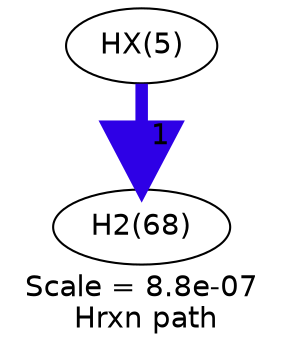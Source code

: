 digraph reaction_paths {
center=1;
s10 -> s8[fontname="Helvetica", style="setlinewidth(6)", arrowsize=3, color="0.7, 1.5, 0.9"
, label=" 1"];
s8 [ fontname="Helvetica", label="H2(68)"];
s10 [ fontname="Helvetica", label="HX(5)"];
 label = "Scale = 8.8e-07\l Hrxn path";
 fontname = "Helvetica";
}
